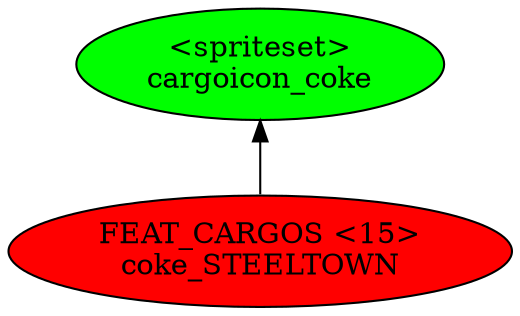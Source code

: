 digraph {
rankdir="BT"
cargoicon_coke [fillcolor=green style="filled" label="<spriteset>\ncargoicon_coke"]
coke_STEELTOWN [fillcolor=red style="filled" label="FEAT_CARGOS <15>\ncoke_STEELTOWN"]
coke_STEELTOWN->cargoicon_coke
}

